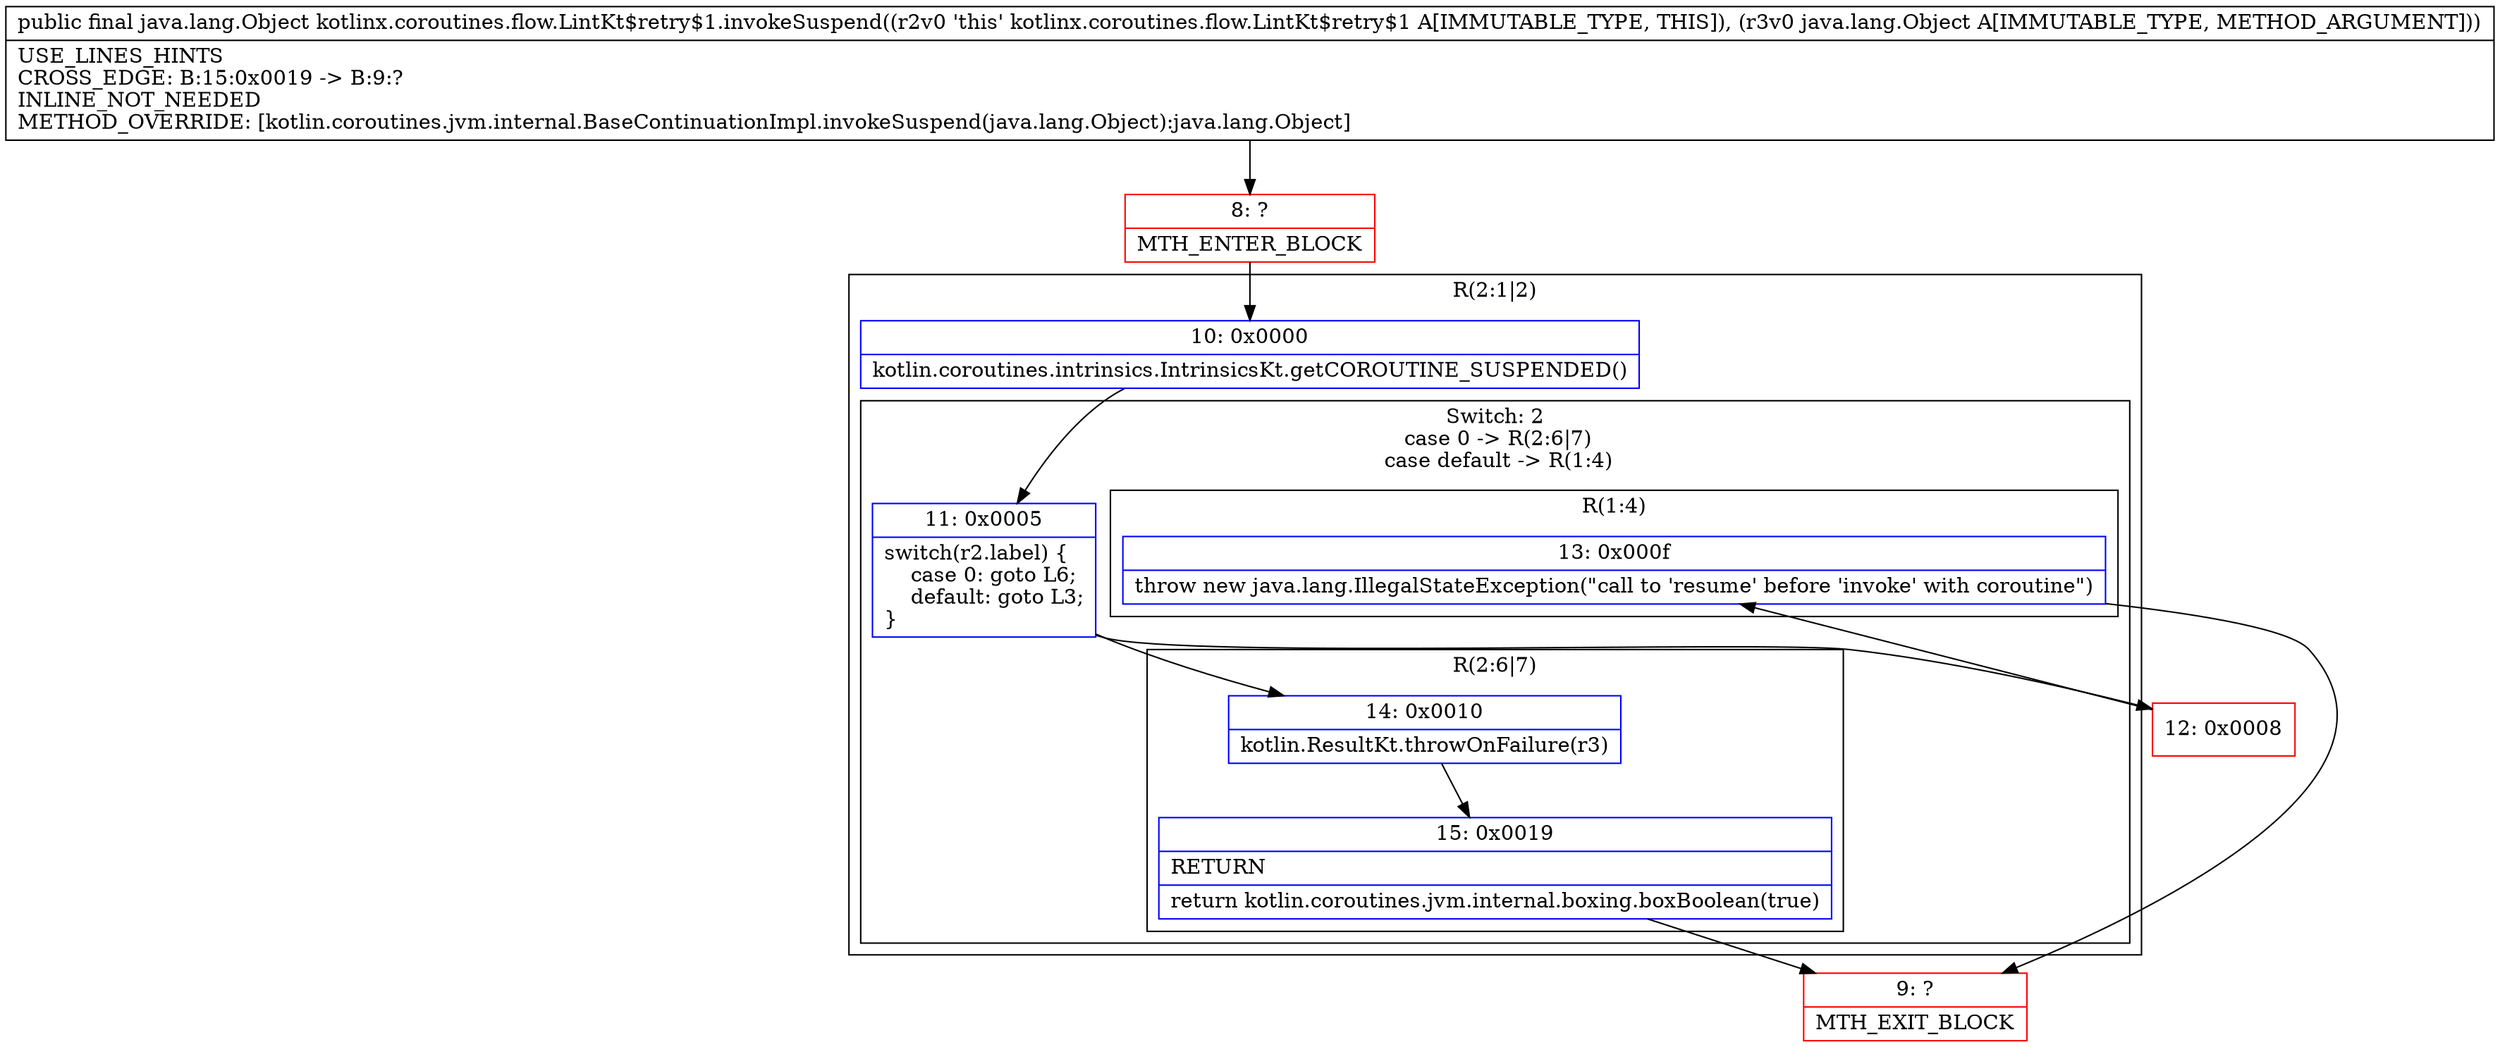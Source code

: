 digraph "CFG forkotlinx.coroutines.flow.LintKt$retry$1.invokeSuspend(Ljava\/lang\/Object;)Ljava\/lang\/Object;" {
subgraph cluster_Region_1775549743 {
label = "R(2:1|2)";
node [shape=record,color=blue];
Node_10 [shape=record,label="{10\:\ 0x0000|kotlin.coroutines.intrinsics.IntrinsicsKt.getCOROUTINE_SUSPENDED()\l}"];
subgraph cluster_SwitchRegion_366626552 {
label = "Switch: 2
 case 0 -> R(2:6|7)
 case default -> R(1:4)";
node [shape=record,color=blue];
Node_11 [shape=record,label="{11\:\ 0x0005|switch(r2.label) \{\l    case 0: goto L6;\l    default: goto L3;\l\}\l}"];
subgraph cluster_Region_1816857520 {
label = "R(2:6|7)";
node [shape=record,color=blue];
Node_14 [shape=record,label="{14\:\ 0x0010|kotlin.ResultKt.throwOnFailure(r3)\l}"];
Node_15 [shape=record,label="{15\:\ 0x0019|RETURN\l|return kotlin.coroutines.jvm.internal.boxing.boxBoolean(true)\l}"];
}
subgraph cluster_Region_332182754 {
label = "R(1:4)";
node [shape=record,color=blue];
Node_13 [shape=record,label="{13\:\ 0x000f|throw new java.lang.IllegalStateException(\"call to 'resume' before 'invoke' with coroutine\")\l}"];
}
}
}
Node_8 [shape=record,color=red,label="{8\:\ ?|MTH_ENTER_BLOCK\l}"];
Node_12 [shape=record,color=red,label="{12\:\ 0x0008}"];
Node_9 [shape=record,color=red,label="{9\:\ ?|MTH_EXIT_BLOCK\l}"];
MethodNode[shape=record,label="{public final java.lang.Object kotlinx.coroutines.flow.LintKt$retry$1.invokeSuspend((r2v0 'this' kotlinx.coroutines.flow.LintKt$retry$1 A[IMMUTABLE_TYPE, THIS]), (r3v0 java.lang.Object A[IMMUTABLE_TYPE, METHOD_ARGUMENT]))  | USE_LINES_HINTS\lCROSS_EDGE: B:15:0x0019 \-\> B:9:?\lINLINE_NOT_NEEDED\lMETHOD_OVERRIDE: [kotlin.coroutines.jvm.internal.BaseContinuationImpl.invokeSuspend(java.lang.Object):java.lang.Object]\l}"];
MethodNode -> Node_8;Node_10 -> Node_11;
Node_11 -> Node_12;
Node_11 -> Node_14;
Node_14 -> Node_15;
Node_15 -> Node_9;
Node_13 -> Node_9;
Node_8 -> Node_10;
Node_12 -> Node_13;
}


